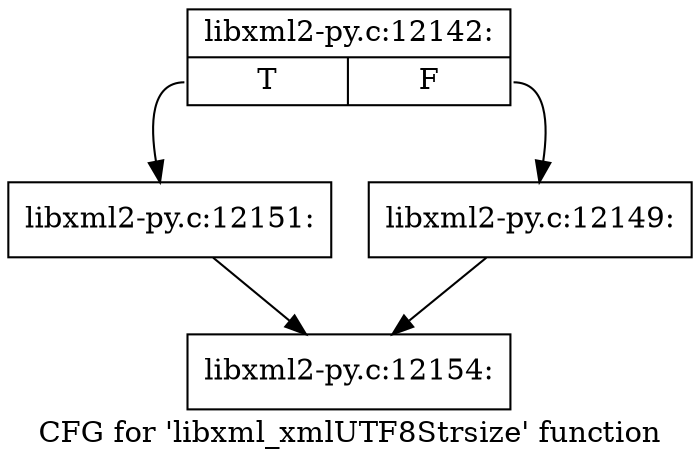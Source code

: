 digraph "CFG for 'libxml_xmlUTF8Strsize' function" {
	label="CFG for 'libxml_xmlUTF8Strsize' function";

	Node0x46e7bd0 [shape=record,label="{libxml2-py.c:12142:|{<s0>T|<s1>F}}"];
	Node0x46e7bd0:s0 -> Node0x46ea740;
	Node0x46e7bd0:s1 -> Node0x46ea6f0;
	Node0x46ea6f0 [shape=record,label="{libxml2-py.c:12149:}"];
	Node0x46ea6f0 -> Node0x46e7fe0;
	Node0x46ea740 [shape=record,label="{libxml2-py.c:12151:}"];
	Node0x46ea740 -> Node0x46e7fe0;
	Node0x46e7fe0 [shape=record,label="{libxml2-py.c:12154:}"];
}
